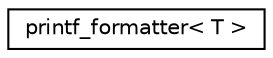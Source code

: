 digraph "Graphical Class Hierarchy"
{
  edge [fontname="Helvetica",fontsize="10",labelfontname="Helvetica",labelfontsize="10"];
  node [fontname="Helvetica",fontsize="10",shape=record];
  rankdir="LR";
  Node1 [label="printf_formatter\< T \>",height=0.2,width=0.4,color="black", fillcolor="white", style="filled",URL="$structprintf__formatter.html"];
}
